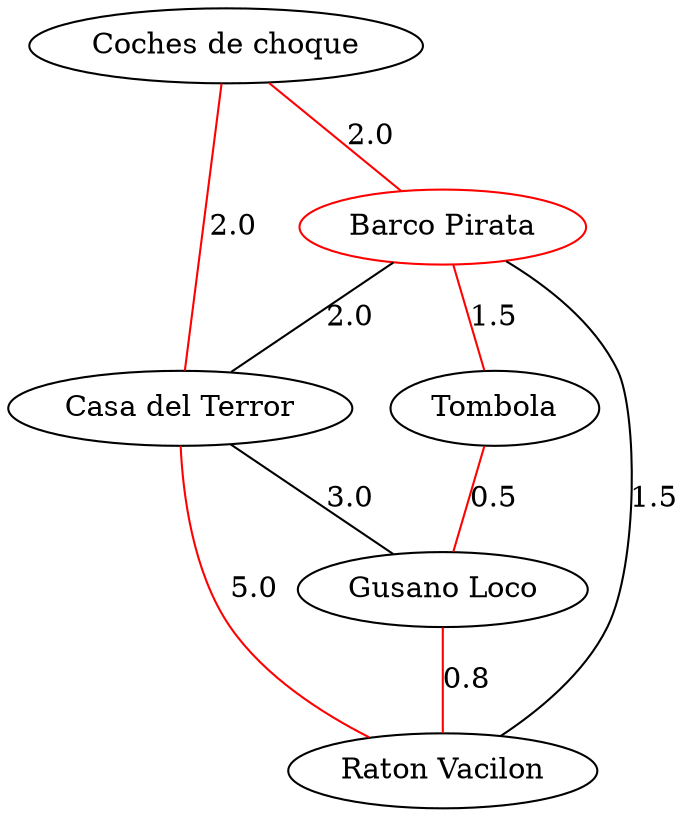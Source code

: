 strict graph G {
  1 [ color="red" label="Barco Pirata" ];
  2 [ label="Casa del Terror" ];
  3 [ label="Tombola" ];
  4 [ label="Gusano Loco" ];
  5 [ label="Raton Vacilon" ];
  6 [ label="Coches de choque" ];
  1 -- 2 [ label="2.0" ];
  1 -- 3 [ color="red" label="1.5" ];
  1 -- 5 [ label="1.5" ];
  2 -- 5 [ color="red" label="5.0" ];
  3 -- 4 [ color="red" label="0.5" ];
  4 -- 5 [ color="red" label="0.8" ];
  6 -- 2 [ color="red" label="2.0" ];
  6 -- 1 [ color="red" label="2.0" ];
  2 -- 4 [ label="3.0" ];
}
